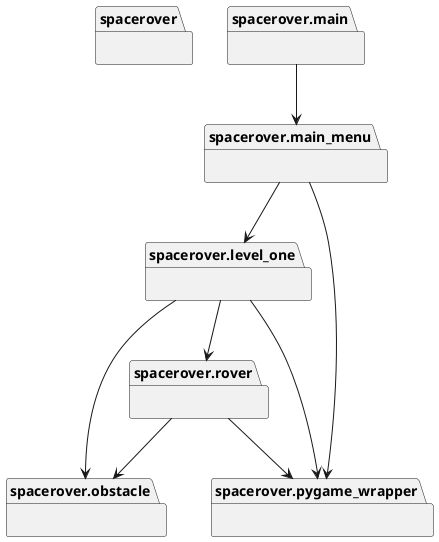 @startuml packages
set namespaceSeparator none
package "spacerover" as spacerover {
}
package "spacerover.level_one" as spacerover.level_one {
}
package "spacerover.main" as spacerover.main {
}
package "spacerover.main_menu" as spacerover.main_menu {
}
package "spacerover.obstacle" as spacerover.obstacle {
}
package "spacerover.pygame_wrapper" as spacerover.pygame_wrapper {
}
package "spacerover.rover" as spacerover.rover {
}
spacerover.level_one --> spacerover.obstacle
spacerover.level_one --> spacerover.pygame_wrapper
spacerover.level_one --> spacerover.rover
spacerover.main --> spacerover.main_menu
spacerover.main_menu --> spacerover.level_one
spacerover.main_menu --> spacerover.pygame_wrapper
spacerover.rover --> spacerover.obstacle
spacerover.rover --> spacerover.pygame_wrapper
@enduml
